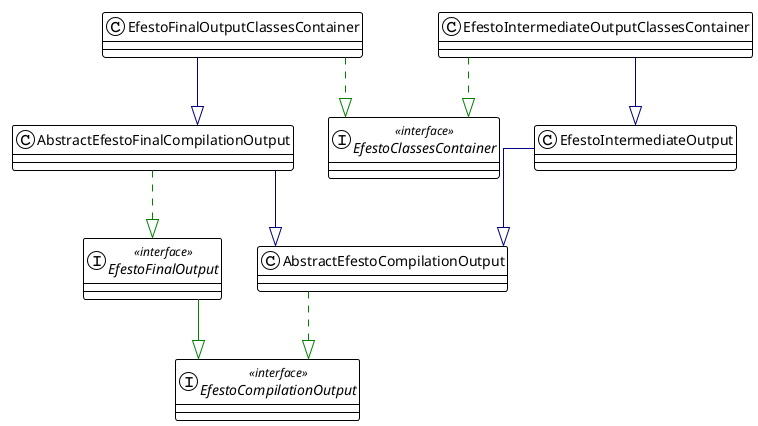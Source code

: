 @startuml

!theme plain
top to bottom direction
skinparam linetype ortho

class AbstractEfestoCompilationOutput
class AbstractEfestoFinalCompilationOutput
interface EfestoClassesContainer << interface >>
interface EfestoCompilationOutput << interface >>
interface EfestoFinalOutput << interface >>
class EfestoFinalOutputClassesContainer
class EfestoIntermediateOutput
class EfestoIntermediateOutputClassesContainer

AbstractEfestoCompilationOutput           -[#008200,dashed]-^  EfestoCompilationOutput
AbstractEfestoFinalCompilationOutput      -[#000082,plain]-^  AbstractEfestoCompilationOutput
AbstractEfestoFinalCompilationOutput      -[#008200,dashed]-^  EfestoFinalOutput
EfestoFinalOutput                         -[#008200,plain]-^  EfestoCompilationOutput
EfestoFinalOutputClassesContainer         -[#000082,plain]-^  AbstractEfestoFinalCompilationOutput
EfestoFinalOutputClassesContainer         -[#008200,dashed]-^  EfestoClassesContainer
EfestoIntermediateOutput                  -[#000082,plain]-^  AbstractEfestoCompilationOutput
EfestoIntermediateOutputClassesContainer  -[#008200,dashed]-^  EfestoClassesContainer
EfestoIntermediateOutputClassesContainer  -[#000082,plain]-^  EfestoIntermediateOutput
@enduml

